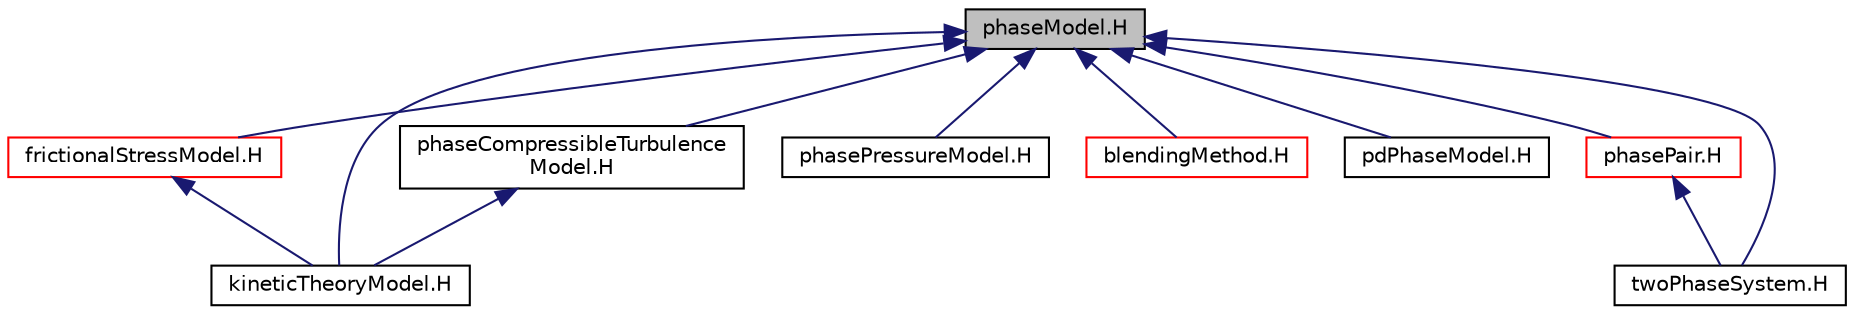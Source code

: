 digraph "phaseModel.H"
{
  bgcolor="transparent";
  edge [fontname="Helvetica",fontsize="10",labelfontname="Helvetica",labelfontsize="10"];
  node [fontname="Helvetica",fontsize="10",shape=record];
  Node1 [label="phaseModel.H",height=0.2,width=0.4,color="black", fillcolor="grey75", style="filled", fontcolor="black"];
  Node1 -> Node2 [dir="back",color="midnightblue",fontsize="10",style="solid",fontname="Helvetica"];
  Node2 [label="frictionalStressModel.H",height=0.2,width=0.4,color="red",URL="$a00293.html"];
  Node2 -> Node3 [dir="back",color="midnightblue",fontsize="10",style="solid",fontname="Helvetica"];
  Node3 [label="kineticTheoryModel.H",height=0.2,width=0.4,color="black",URL="$a00344.html"];
  Node1 -> Node3 [dir="back",color="midnightblue",fontsize="10",style="solid",fontname="Helvetica"];
  Node1 -> Node4 [dir="back",color="midnightblue",fontsize="10",style="solid",fontname="Helvetica"];
  Node4 [label="phaseCompressibleTurbulence\lModel.H",height=0.2,width=0.4,color="black",URL="$a00480.html"];
  Node4 -> Node3 [dir="back",color="midnightblue",fontsize="10",style="solid",fontname="Helvetica"];
  Node1 -> Node5 [dir="back",color="midnightblue",fontsize="10",style="solid",fontname="Helvetica"];
  Node5 [label="phasePressureModel.H",height=0.2,width=0.4,color="black",URL="$a00492.html"];
  Node1 -> Node6 [dir="back",color="midnightblue",fontsize="10",style="solid",fontname="Helvetica"];
  Node6 [label="blendingMethod.H",height=0.2,width=0.4,color="red",URL="$a00209.html"];
  Node1 -> Node7 [dir="back",color="midnightblue",fontsize="10",style="solid",fontname="Helvetica"];
  Node7 [label="pdPhaseModel.H",height=0.2,width=0.4,color="black",URL="$a00477.html"];
  Node1 -> Node8 [dir="back",color="midnightblue",fontsize="10",style="solid",fontname="Helvetica"];
  Node8 [label="phasePair.H",height=0.2,width=0.4,color="red",URL="$a00487.html"];
  Node8 -> Node9 [dir="back",color="midnightblue",fontsize="10",style="solid",fontname="Helvetica"];
  Node9 [label="twoPhaseSystem.H",height=0.2,width=0.4,color="black",URL="$a00558.html"];
  Node1 -> Node9 [dir="back",color="midnightblue",fontsize="10",style="solid",fontname="Helvetica"];
}
